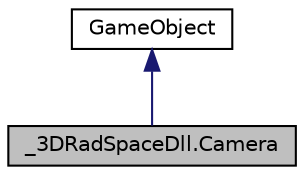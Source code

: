 digraph "_3DRadSpaceDll.Camera"
{
 // LATEX_PDF_SIZE
  edge [fontname="Helvetica",fontsize="10",labelfontname="Helvetica",labelfontsize="10"];
  node [fontname="Helvetica",fontsize="10",shape=record];
  Node1 [label="_3DRadSpaceDll.Camera",height=0.2,width=0.4,color="black", fillcolor="grey75", style="filled", fontcolor="black",tooltip="3D Camera class. Allows drawing three dimensinal scenes."];
  Node2 -> Node1 [dir="back",color="midnightblue",fontsize="10",style="solid",fontname="Helvetica"];
  Node2 [label="GameObject",height=0.2,width=0.4,color="black", fillcolor="white", style="filled",URL="$class__3_d_rad_space_dll_1_1_game_object.html",tooltip="Base class for all 3DRadSpace objects."];
}
